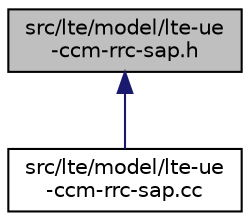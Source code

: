 digraph "src/lte/model/lte-ue-ccm-rrc-sap.h"
{
 // LATEX_PDF_SIZE
  edge [fontname="Helvetica",fontsize="10",labelfontname="Helvetica",labelfontsize="10"];
  node [fontname="Helvetica",fontsize="10",shape=record];
  Node1 [label="src/lte/model/lte-ue\l-ccm-rrc-sap.h",height=0.2,width=0.4,color="black", fillcolor="grey75", style="filled", fontcolor="black",tooltip=" "];
  Node1 -> Node2 [dir="back",color="midnightblue",fontsize="10",style="solid",fontname="Helvetica"];
  Node2 [label="src/lte/model/lte-ue\l-ccm-rrc-sap.cc",height=0.2,width=0.4,color="black", fillcolor="white", style="filled",URL="$lte-ue-ccm-rrc-sap_8cc.html",tooltip=" "];
}
